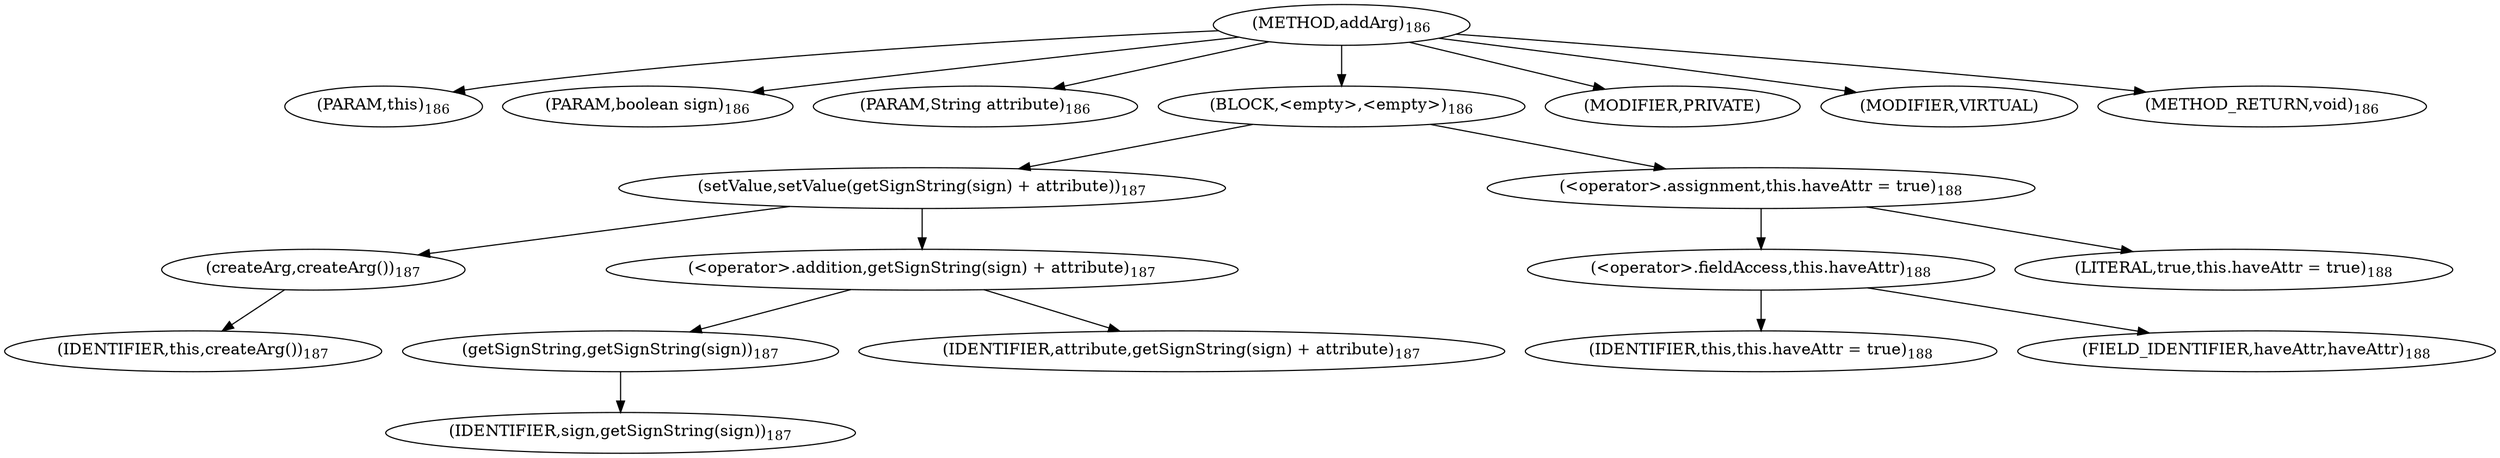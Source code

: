 digraph "addArg" {  
"310" [label = <(METHOD,addArg)<SUB>186</SUB>> ]
"37" [label = <(PARAM,this)<SUB>186</SUB>> ]
"311" [label = <(PARAM,boolean sign)<SUB>186</SUB>> ]
"312" [label = <(PARAM,String attribute)<SUB>186</SUB>> ]
"313" [label = <(BLOCK,&lt;empty&gt;,&lt;empty&gt;)<SUB>186</SUB>> ]
"314" [label = <(setValue,setValue(getSignString(sign) + attribute))<SUB>187</SUB>> ]
"315" [label = <(createArg,createArg())<SUB>187</SUB>> ]
"36" [label = <(IDENTIFIER,this,createArg())<SUB>187</SUB>> ]
"316" [label = <(&lt;operator&gt;.addition,getSignString(sign) + attribute)<SUB>187</SUB>> ]
"317" [label = <(getSignString,getSignString(sign))<SUB>187</SUB>> ]
"318" [label = <(IDENTIFIER,sign,getSignString(sign))<SUB>187</SUB>> ]
"319" [label = <(IDENTIFIER,attribute,getSignString(sign) + attribute)<SUB>187</SUB>> ]
"320" [label = <(&lt;operator&gt;.assignment,this.haveAttr = true)<SUB>188</SUB>> ]
"321" [label = <(&lt;operator&gt;.fieldAccess,this.haveAttr)<SUB>188</SUB>> ]
"322" [label = <(IDENTIFIER,this,this.haveAttr = true)<SUB>188</SUB>> ]
"323" [label = <(FIELD_IDENTIFIER,haveAttr,haveAttr)<SUB>188</SUB>> ]
"324" [label = <(LITERAL,true,this.haveAttr = true)<SUB>188</SUB>> ]
"325" [label = <(MODIFIER,PRIVATE)> ]
"326" [label = <(MODIFIER,VIRTUAL)> ]
"327" [label = <(METHOD_RETURN,void)<SUB>186</SUB>> ]
  "310" -> "37" 
  "310" -> "311" 
  "310" -> "312" 
  "310" -> "313" 
  "310" -> "325" 
  "310" -> "326" 
  "310" -> "327" 
  "313" -> "314" 
  "313" -> "320" 
  "314" -> "315" 
  "314" -> "316" 
  "315" -> "36" 
  "316" -> "317" 
  "316" -> "319" 
  "317" -> "318" 
  "320" -> "321" 
  "320" -> "324" 
  "321" -> "322" 
  "321" -> "323" 
}
